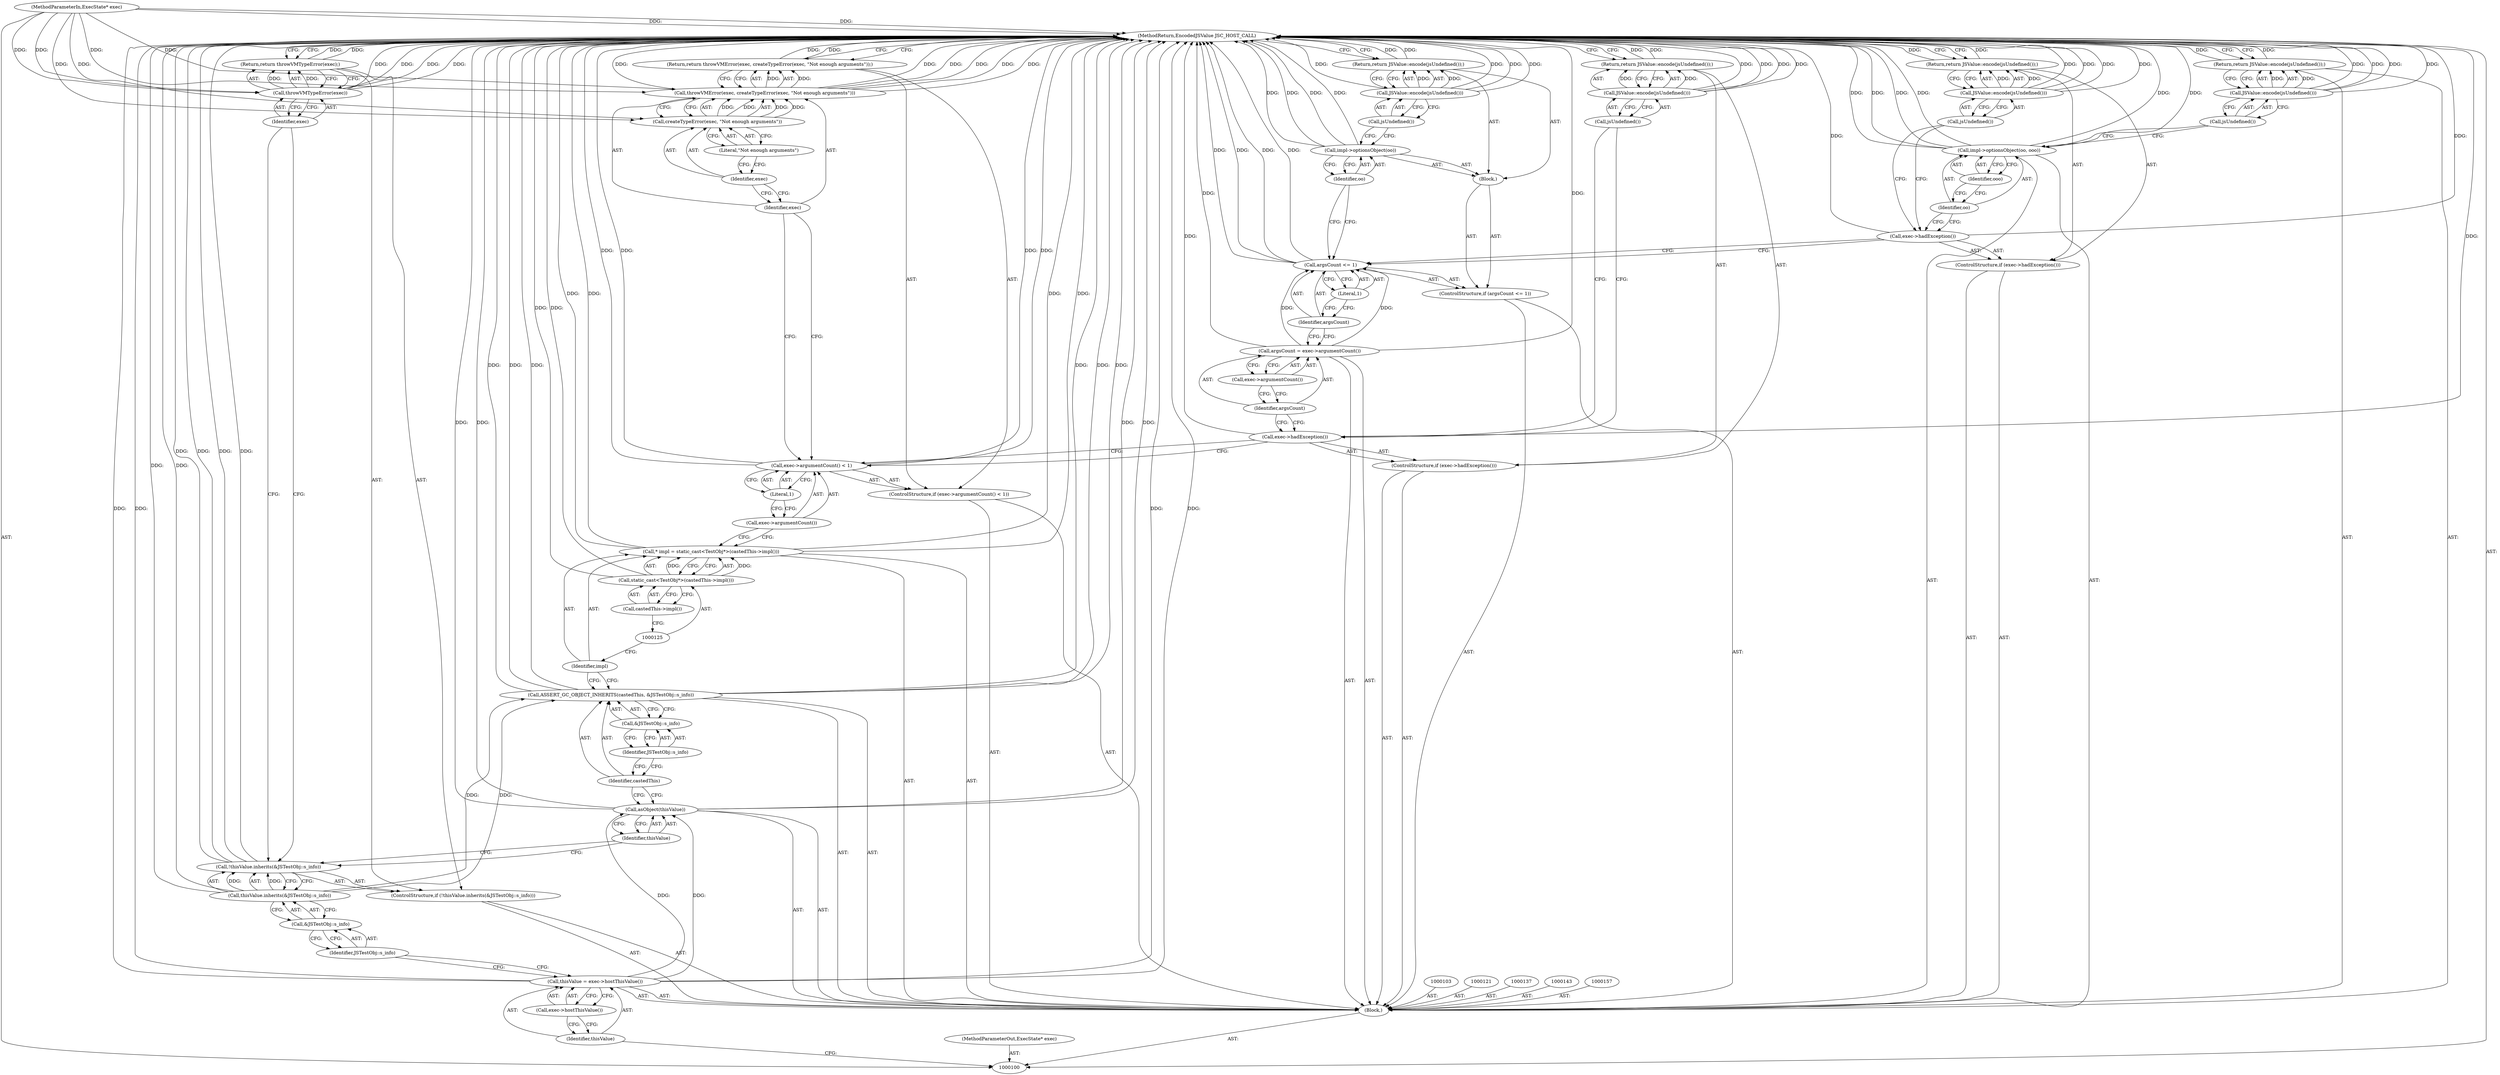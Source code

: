 digraph "1_Chrome_b944f670bb7a8a919daac497a4ea0536c954c201_41" {
"1000169" [label="(MethodReturn,EncodedJSValue JSC_HOST_CALL)"];
"1000101" [label="(MethodParameterIn,ExecState* exec)"];
"1000260" [label="(MethodParameterOut,ExecState* exec)"];
"1000132" [label="(Call,throwVMError(exec, createTypeError(exec, \"Not enough arguments\")))"];
"1000133" [label="(Identifier,exec)"];
"1000134" [label="(Call,createTypeError(exec, \"Not enough arguments\"))"];
"1000135" [label="(Identifier,exec)"];
"1000136" [label="(Literal,\"Not enough arguments\")"];
"1000131" [label="(Return,return throwVMError(exec, createTypeError(exec, \"Not enough arguments\"));)"];
"1000138" [label="(ControlStructure,if (exec->hadException()))"];
"1000139" [label="(Call,exec->hadException())"];
"1000141" [label="(Call,JSValue::encode(jsUndefined()))"];
"1000142" [label="(Call,jsUndefined())"];
"1000140" [label="(Return,return JSValue::encode(jsUndefined());)"];
"1000144" [label="(Call,argsCount = exec->argumentCount())"];
"1000145" [label="(Identifier,argsCount)"];
"1000146" [label="(Call,exec->argumentCount())"];
"1000150" [label="(Literal,1)"];
"1000151" [label="(Block,)"];
"1000147" [label="(ControlStructure,if (argsCount <= 1))"];
"1000148" [label="(Call,argsCount <= 1)"];
"1000149" [label="(Identifier,argsCount)"];
"1000153" [label="(Identifier,oo)"];
"1000152" [label="(Call,impl->optionsObject(oo))"];
"1000155" [label="(Call,JSValue::encode(jsUndefined()))"];
"1000156" [label="(Call,jsUndefined())"];
"1000154" [label="(Return,return JSValue::encode(jsUndefined());)"];
"1000102" [label="(Block,)"];
"1000158" [label="(ControlStructure,if (exec->hadException()))"];
"1000159" [label="(Call,exec->hadException())"];
"1000161" [label="(Call,JSValue::encode(jsUndefined()))"];
"1000162" [label="(Call,jsUndefined())"];
"1000160" [label="(Return,return JSValue::encode(jsUndefined());)"];
"1000164" [label="(Identifier,oo)"];
"1000165" [label="(Identifier,ooo)"];
"1000163" [label="(Call,impl->optionsObject(oo, ooo))"];
"1000167" [label="(Call,JSValue::encode(jsUndefined()))"];
"1000168" [label="(Call,jsUndefined())"];
"1000166" [label="(Return,return JSValue::encode(jsUndefined());)"];
"1000104" [label="(Call,thisValue = exec->hostThisValue())"];
"1000105" [label="(Identifier,thisValue)"];
"1000106" [label="(Call,exec->hostThisValue())"];
"1000110" [label="(Call,&JSTestObj::s_info)"];
"1000111" [label="(Identifier,JSTestObj::s_info)"];
"1000107" [label="(ControlStructure,if (!thisValue.inherits(&JSTestObj::s_info)))"];
"1000108" [label="(Call,!thisValue.inherits(&JSTestObj::s_info))"];
"1000109" [label="(Call,thisValue.inherits(&JSTestObj::s_info))"];
"1000113" [label="(Call,throwVMTypeError(exec))"];
"1000114" [label="(Identifier,exec)"];
"1000112" [label="(Return,return throwVMTypeError(exec);)"];
"1000115" [label="(Call,asObject(thisValue))"];
"1000116" [label="(Identifier,thisValue)"];
"1000118" [label="(Identifier,castedThis)"];
"1000119" [label="(Call,&JSTestObj::s_info)"];
"1000120" [label="(Identifier,JSTestObj::s_info)"];
"1000117" [label="(Call,ASSERT_GC_OBJECT_INHERITS(castedThis, &JSTestObj::s_info))"];
"1000122" [label="(Call,* impl = static_cast<TestObj*>(castedThis->impl()))"];
"1000123" [label="(Identifier,impl)"];
"1000124" [label="(Call,static_cast<TestObj*>(castedThis->impl()))"];
"1000126" [label="(Call,castedThis->impl())"];
"1000130" [label="(Literal,1)"];
"1000127" [label="(ControlStructure,if (exec->argumentCount() < 1))"];
"1000128" [label="(Call,exec->argumentCount() < 1)"];
"1000129" [label="(Call,exec->argumentCount())"];
"1000169" -> "1000100"  [label="AST: "];
"1000169" -> "1000112"  [label="CFG: "];
"1000169" -> "1000131"  [label="CFG: "];
"1000169" -> "1000140"  [label="CFG: "];
"1000169" -> "1000154"  [label="CFG: "];
"1000169" -> "1000160"  [label="CFG: "];
"1000169" -> "1000166"  [label="CFG: "];
"1000141" -> "1000169"  [label="DDG: "];
"1000141" -> "1000169"  [label="DDG: "];
"1000108" -> "1000169"  [label="DDG: "];
"1000108" -> "1000169"  [label="DDG: "];
"1000104" -> "1000169"  [label="DDG: "];
"1000104" -> "1000169"  [label="DDG: "];
"1000113" -> "1000169"  [label="DDG: "];
"1000113" -> "1000169"  [label="DDG: "];
"1000152" -> "1000169"  [label="DDG: "];
"1000152" -> "1000169"  [label="DDG: "];
"1000115" -> "1000169"  [label="DDG: "];
"1000115" -> "1000169"  [label="DDG: "];
"1000117" -> "1000169"  [label="DDG: "];
"1000117" -> "1000169"  [label="DDG: "];
"1000117" -> "1000169"  [label="DDG: "];
"1000132" -> "1000169"  [label="DDG: "];
"1000132" -> "1000169"  [label="DDG: "];
"1000132" -> "1000169"  [label="DDG: "];
"1000159" -> "1000169"  [label="DDG: "];
"1000167" -> "1000169"  [label="DDG: "];
"1000167" -> "1000169"  [label="DDG: "];
"1000163" -> "1000169"  [label="DDG: "];
"1000163" -> "1000169"  [label="DDG: "];
"1000163" -> "1000169"  [label="DDG: "];
"1000124" -> "1000169"  [label="DDG: "];
"1000122" -> "1000169"  [label="DDG: "];
"1000122" -> "1000169"  [label="DDG: "];
"1000139" -> "1000169"  [label="DDG: "];
"1000128" -> "1000169"  [label="DDG: "];
"1000128" -> "1000169"  [label="DDG: "];
"1000155" -> "1000169"  [label="DDG: "];
"1000155" -> "1000169"  [label="DDG: "];
"1000148" -> "1000169"  [label="DDG: "];
"1000148" -> "1000169"  [label="DDG: "];
"1000101" -> "1000169"  [label="DDG: "];
"1000109" -> "1000169"  [label="DDG: "];
"1000161" -> "1000169"  [label="DDG: "];
"1000161" -> "1000169"  [label="DDG: "];
"1000144" -> "1000169"  [label="DDG: "];
"1000131" -> "1000169"  [label="DDG: "];
"1000112" -> "1000169"  [label="DDG: "];
"1000140" -> "1000169"  [label="DDG: "];
"1000166" -> "1000169"  [label="DDG: "];
"1000160" -> "1000169"  [label="DDG: "];
"1000154" -> "1000169"  [label="DDG: "];
"1000101" -> "1000100"  [label="AST: "];
"1000101" -> "1000169"  [label="DDG: "];
"1000101" -> "1000113"  [label="DDG: "];
"1000101" -> "1000132"  [label="DDG: "];
"1000101" -> "1000134"  [label="DDG: "];
"1000260" -> "1000100"  [label="AST: "];
"1000132" -> "1000131"  [label="AST: "];
"1000132" -> "1000134"  [label="CFG: "];
"1000133" -> "1000132"  [label="AST: "];
"1000134" -> "1000132"  [label="AST: "];
"1000131" -> "1000132"  [label="CFG: "];
"1000132" -> "1000169"  [label="DDG: "];
"1000132" -> "1000169"  [label="DDG: "];
"1000132" -> "1000169"  [label="DDG: "];
"1000132" -> "1000131"  [label="DDG: "];
"1000134" -> "1000132"  [label="DDG: "];
"1000134" -> "1000132"  [label="DDG: "];
"1000101" -> "1000132"  [label="DDG: "];
"1000133" -> "1000132"  [label="AST: "];
"1000133" -> "1000128"  [label="CFG: "];
"1000135" -> "1000133"  [label="CFG: "];
"1000134" -> "1000132"  [label="AST: "];
"1000134" -> "1000136"  [label="CFG: "];
"1000135" -> "1000134"  [label="AST: "];
"1000136" -> "1000134"  [label="AST: "];
"1000132" -> "1000134"  [label="CFG: "];
"1000134" -> "1000132"  [label="DDG: "];
"1000134" -> "1000132"  [label="DDG: "];
"1000101" -> "1000134"  [label="DDG: "];
"1000135" -> "1000134"  [label="AST: "];
"1000135" -> "1000133"  [label="CFG: "];
"1000136" -> "1000135"  [label="CFG: "];
"1000136" -> "1000134"  [label="AST: "];
"1000136" -> "1000135"  [label="CFG: "];
"1000134" -> "1000136"  [label="CFG: "];
"1000131" -> "1000127"  [label="AST: "];
"1000131" -> "1000132"  [label="CFG: "];
"1000132" -> "1000131"  [label="AST: "];
"1000169" -> "1000131"  [label="CFG: "];
"1000131" -> "1000169"  [label="DDG: "];
"1000132" -> "1000131"  [label="DDG: "];
"1000138" -> "1000102"  [label="AST: "];
"1000139" -> "1000138"  [label="AST: "];
"1000140" -> "1000138"  [label="AST: "];
"1000139" -> "1000138"  [label="AST: "];
"1000139" -> "1000128"  [label="CFG: "];
"1000142" -> "1000139"  [label="CFG: "];
"1000145" -> "1000139"  [label="CFG: "];
"1000139" -> "1000169"  [label="DDG: "];
"1000141" -> "1000140"  [label="AST: "];
"1000141" -> "1000142"  [label="CFG: "];
"1000142" -> "1000141"  [label="AST: "];
"1000140" -> "1000141"  [label="CFG: "];
"1000141" -> "1000169"  [label="DDG: "];
"1000141" -> "1000169"  [label="DDG: "];
"1000141" -> "1000140"  [label="DDG: "];
"1000142" -> "1000141"  [label="AST: "];
"1000142" -> "1000139"  [label="CFG: "];
"1000141" -> "1000142"  [label="CFG: "];
"1000140" -> "1000138"  [label="AST: "];
"1000140" -> "1000141"  [label="CFG: "];
"1000141" -> "1000140"  [label="AST: "];
"1000169" -> "1000140"  [label="CFG: "];
"1000140" -> "1000169"  [label="DDG: "];
"1000141" -> "1000140"  [label="DDG: "];
"1000144" -> "1000102"  [label="AST: "];
"1000144" -> "1000146"  [label="CFG: "];
"1000145" -> "1000144"  [label="AST: "];
"1000146" -> "1000144"  [label="AST: "];
"1000149" -> "1000144"  [label="CFG: "];
"1000144" -> "1000169"  [label="DDG: "];
"1000144" -> "1000148"  [label="DDG: "];
"1000145" -> "1000144"  [label="AST: "];
"1000145" -> "1000139"  [label="CFG: "];
"1000146" -> "1000145"  [label="CFG: "];
"1000146" -> "1000144"  [label="AST: "];
"1000146" -> "1000145"  [label="CFG: "];
"1000144" -> "1000146"  [label="CFG: "];
"1000150" -> "1000148"  [label="AST: "];
"1000150" -> "1000149"  [label="CFG: "];
"1000148" -> "1000150"  [label="CFG: "];
"1000151" -> "1000147"  [label="AST: "];
"1000152" -> "1000151"  [label="AST: "];
"1000154" -> "1000151"  [label="AST: "];
"1000147" -> "1000102"  [label="AST: "];
"1000148" -> "1000147"  [label="AST: "];
"1000151" -> "1000147"  [label="AST: "];
"1000148" -> "1000147"  [label="AST: "];
"1000148" -> "1000150"  [label="CFG: "];
"1000149" -> "1000148"  [label="AST: "];
"1000150" -> "1000148"  [label="AST: "];
"1000153" -> "1000148"  [label="CFG: "];
"1000159" -> "1000148"  [label="CFG: "];
"1000148" -> "1000169"  [label="DDG: "];
"1000148" -> "1000169"  [label="DDG: "];
"1000144" -> "1000148"  [label="DDG: "];
"1000149" -> "1000148"  [label="AST: "];
"1000149" -> "1000144"  [label="CFG: "];
"1000150" -> "1000149"  [label="CFG: "];
"1000153" -> "1000152"  [label="AST: "];
"1000153" -> "1000148"  [label="CFG: "];
"1000152" -> "1000153"  [label="CFG: "];
"1000152" -> "1000151"  [label="AST: "];
"1000152" -> "1000153"  [label="CFG: "];
"1000153" -> "1000152"  [label="AST: "];
"1000156" -> "1000152"  [label="CFG: "];
"1000152" -> "1000169"  [label="DDG: "];
"1000152" -> "1000169"  [label="DDG: "];
"1000155" -> "1000154"  [label="AST: "];
"1000155" -> "1000156"  [label="CFG: "];
"1000156" -> "1000155"  [label="AST: "];
"1000154" -> "1000155"  [label="CFG: "];
"1000155" -> "1000169"  [label="DDG: "];
"1000155" -> "1000169"  [label="DDG: "];
"1000155" -> "1000154"  [label="DDG: "];
"1000156" -> "1000155"  [label="AST: "];
"1000156" -> "1000152"  [label="CFG: "];
"1000155" -> "1000156"  [label="CFG: "];
"1000154" -> "1000151"  [label="AST: "];
"1000154" -> "1000155"  [label="CFG: "];
"1000155" -> "1000154"  [label="AST: "];
"1000169" -> "1000154"  [label="CFG: "];
"1000154" -> "1000169"  [label="DDG: "];
"1000155" -> "1000154"  [label="DDG: "];
"1000102" -> "1000100"  [label="AST: "];
"1000103" -> "1000102"  [label="AST: "];
"1000104" -> "1000102"  [label="AST: "];
"1000107" -> "1000102"  [label="AST: "];
"1000115" -> "1000102"  [label="AST: "];
"1000117" -> "1000102"  [label="AST: "];
"1000121" -> "1000102"  [label="AST: "];
"1000122" -> "1000102"  [label="AST: "];
"1000127" -> "1000102"  [label="AST: "];
"1000137" -> "1000102"  [label="AST: "];
"1000138" -> "1000102"  [label="AST: "];
"1000143" -> "1000102"  [label="AST: "];
"1000144" -> "1000102"  [label="AST: "];
"1000147" -> "1000102"  [label="AST: "];
"1000157" -> "1000102"  [label="AST: "];
"1000158" -> "1000102"  [label="AST: "];
"1000163" -> "1000102"  [label="AST: "];
"1000166" -> "1000102"  [label="AST: "];
"1000158" -> "1000102"  [label="AST: "];
"1000159" -> "1000158"  [label="AST: "];
"1000160" -> "1000158"  [label="AST: "];
"1000159" -> "1000158"  [label="AST: "];
"1000159" -> "1000148"  [label="CFG: "];
"1000162" -> "1000159"  [label="CFG: "];
"1000164" -> "1000159"  [label="CFG: "];
"1000159" -> "1000169"  [label="DDG: "];
"1000161" -> "1000160"  [label="AST: "];
"1000161" -> "1000162"  [label="CFG: "];
"1000162" -> "1000161"  [label="AST: "];
"1000160" -> "1000161"  [label="CFG: "];
"1000161" -> "1000169"  [label="DDG: "];
"1000161" -> "1000169"  [label="DDG: "];
"1000161" -> "1000160"  [label="DDG: "];
"1000162" -> "1000161"  [label="AST: "];
"1000162" -> "1000159"  [label="CFG: "];
"1000161" -> "1000162"  [label="CFG: "];
"1000160" -> "1000158"  [label="AST: "];
"1000160" -> "1000161"  [label="CFG: "];
"1000161" -> "1000160"  [label="AST: "];
"1000169" -> "1000160"  [label="CFG: "];
"1000160" -> "1000169"  [label="DDG: "];
"1000161" -> "1000160"  [label="DDG: "];
"1000164" -> "1000163"  [label="AST: "];
"1000164" -> "1000159"  [label="CFG: "];
"1000165" -> "1000164"  [label="CFG: "];
"1000165" -> "1000163"  [label="AST: "];
"1000165" -> "1000164"  [label="CFG: "];
"1000163" -> "1000165"  [label="CFG: "];
"1000163" -> "1000102"  [label="AST: "];
"1000163" -> "1000165"  [label="CFG: "];
"1000164" -> "1000163"  [label="AST: "];
"1000165" -> "1000163"  [label="AST: "];
"1000168" -> "1000163"  [label="CFG: "];
"1000163" -> "1000169"  [label="DDG: "];
"1000163" -> "1000169"  [label="DDG: "];
"1000163" -> "1000169"  [label="DDG: "];
"1000167" -> "1000166"  [label="AST: "];
"1000167" -> "1000168"  [label="CFG: "];
"1000168" -> "1000167"  [label="AST: "];
"1000166" -> "1000167"  [label="CFG: "];
"1000167" -> "1000169"  [label="DDG: "];
"1000167" -> "1000169"  [label="DDG: "];
"1000167" -> "1000166"  [label="DDG: "];
"1000168" -> "1000167"  [label="AST: "];
"1000168" -> "1000163"  [label="CFG: "];
"1000167" -> "1000168"  [label="CFG: "];
"1000166" -> "1000102"  [label="AST: "];
"1000166" -> "1000167"  [label="CFG: "];
"1000167" -> "1000166"  [label="AST: "];
"1000169" -> "1000166"  [label="CFG: "];
"1000166" -> "1000169"  [label="DDG: "];
"1000167" -> "1000166"  [label="DDG: "];
"1000104" -> "1000102"  [label="AST: "];
"1000104" -> "1000106"  [label="CFG: "];
"1000105" -> "1000104"  [label="AST: "];
"1000106" -> "1000104"  [label="AST: "];
"1000111" -> "1000104"  [label="CFG: "];
"1000104" -> "1000169"  [label="DDG: "];
"1000104" -> "1000169"  [label="DDG: "];
"1000104" -> "1000115"  [label="DDG: "];
"1000105" -> "1000104"  [label="AST: "];
"1000105" -> "1000100"  [label="CFG: "];
"1000106" -> "1000105"  [label="CFG: "];
"1000106" -> "1000104"  [label="AST: "];
"1000106" -> "1000105"  [label="CFG: "];
"1000104" -> "1000106"  [label="CFG: "];
"1000110" -> "1000109"  [label="AST: "];
"1000110" -> "1000111"  [label="CFG: "];
"1000111" -> "1000110"  [label="AST: "];
"1000109" -> "1000110"  [label="CFG: "];
"1000111" -> "1000110"  [label="AST: "];
"1000111" -> "1000104"  [label="CFG: "];
"1000110" -> "1000111"  [label="CFG: "];
"1000107" -> "1000102"  [label="AST: "];
"1000108" -> "1000107"  [label="AST: "];
"1000112" -> "1000107"  [label="AST: "];
"1000108" -> "1000107"  [label="AST: "];
"1000108" -> "1000109"  [label="CFG: "];
"1000109" -> "1000108"  [label="AST: "];
"1000114" -> "1000108"  [label="CFG: "];
"1000116" -> "1000108"  [label="CFG: "];
"1000108" -> "1000169"  [label="DDG: "];
"1000108" -> "1000169"  [label="DDG: "];
"1000109" -> "1000108"  [label="DDG: "];
"1000109" -> "1000108"  [label="AST: "];
"1000109" -> "1000110"  [label="CFG: "];
"1000110" -> "1000109"  [label="AST: "];
"1000108" -> "1000109"  [label="CFG: "];
"1000109" -> "1000169"  [label="DDG: "];
"1000109" -> "1000108"  [label="DDG: "];
"1000109" -> "1000117"  [label="DDG: "];
"1000113" -> "1000112"  [label="AST: "];
"1000113" -> "1000114"  [label="CFG: "];
"1000114" -> "1000113"  [label="AST: "];
"1000112" -> "1000113"  [label="CFG: "];
"1000113" -> "1000169"  [label="DDG: "];
"1000113" -> "1000169"  [label="DDG: "];
"1000113" -> "1000112"  [label="DDG: "];
"1000101" -> "1000113"  [label="DDG: "];
"1000114" -> "1000113"  [label="AST: "];
"1000114" -> "1000108"  [label="CFG: "];
"1000113" -> "1000114"  [label="CFG: "];
"1000112" -> "1000107"  [label="AST: "];
"1000112" -> "1000113"  [label="CFG: "];
"1000113" -> "1000112"  [label="AST: "];
"1000169" -> "1000112"  [label="CFG: "];
"1000112" -> "1000169"  [label="DDG: "];
"1000113" -> "1000112"  [label="DDG: "];
"1000115" -> "1000102"  [label="AST: "];
"1000115" -> "1000116"  [label="CFG: "];
"1000116" -> "1000115"  [label="AST: "];
"1000118" -> "1000115"  [label="CFG: "];
"1000115" -> "1000169"  [label="DDG: "];
"1000115" -> "1000169"  [label="DDG: "];
"1000104" -> "1000115"  [label="DDG: "];
"1000116" -> "1000115"  [label="AST: "];
"1000116" -> "1000108"  [label="CFG: "];
"1000115" -> "1000116"  [label="CFG: "];
"1000118" -> "1000117"  [label="AST: "];
"1000118" -> "1000115"  [label="CFG: "];
"1000120" -> "1000118"  [label="CFG: "];
"1000119" -> "1000117"  [label="AST: "];
"1000119" -> "1000120"  [label="CFG: "];
"1000120" -> "1000119"  [label="AST: "];
"1000117" -> "1000119"  [label="CFG: "];
"1000120" -> "1000119"  [label="AST: "];
"1000120" -> "1000118"  [label="CFG: "];
"1000119" -> "1000120"  [label="CFG: "];
"1000117" -> "1000102"  [label="AST: "];
"1000117" -> "1000119"  [label="CFG: "];
"1000118" -> "1000117"  [label="AST: "];
"1000119" -> "1000117"  [label="AST: "];
"1000123" -> "1000117"  [label="CFG: "];
"1000117" -> "1000169"  [label="DDG: "];
"1000117" -> "1000169"  [label="DDG: "];
"1000117" -> "1000169"  [label="DDG: "];
"1000109" -> "1000117"  [label="DDG: "];
"1000122" -> "1000102"  [label="AST: "];
"1000122" -> "1000124"  [label="CFG: "];
"1000123" -> "1000122"  [label="AST: "];
"1000124" -> "1000122"  [label="AST: "];
"1000129" -> "1000122"  [label="CFG: "];
"1000122" -> "1000169"  [label="DDG: "];
"1000122" -> "1000169"  [label="DDG: "];
"1000124" -> "1000122"  [label="DDG: "];
"1000123" -> "1000122"  [label="AST: "];
"1000123" -> "1000117"  [label="CFG: "];
"1000125" -> "1000123"  [label="CFG: "];
"1000124" -> "1000122"  [label="AST: "];
"1000124" -> "1000126"  [label="CFG: "];
"1000125" -> "1000124"  [label="AST: "];
"1000126" -> "1000124"  [label="AST: "];
"1000122" -> "1000124"  [label="CFG: "];
"1000124" -> "1000169"  [label="DDG: "];
"1000124" -> "1000122"  [label="DDG: "];
"1000126" -> "1000124"  [label="AST: "];
"1000126" -> "1000125"  [label="CFG: "];
"1000124" -> "1000126"  [label="CFG: "];
"1000130" -> "1000128"  [label="AST: "];
"1000130" -> "1000129"  [label="CFG: "];
"1000128" -> "1000130"  [label="CFG: "];
"1000127" -> "1000102"  [label="AST: "];
"1000128" -> "1000127"  [label="AST: "];
"1000131" -> "1000127"  [label="AST: "];
"1000128" -> "1000127"  [label="AST: "];
"1000128" -> "1000130"  [label="CFG: "];
"1000129" -> "1000128"  [label="AST: "];
"1000130" -> "1000128"  [label="AST: "];
"1000133" -> "1000128"  [label="CFG: "];
"1000139" -> "1000128"  [label="CFG: "];
"1000128" -> "1000169"  [label="DDG: "];
"1000128" -> "1000169"  [label="DDG: "];
"1000129" -> "1000128"  [label="AST: "];
"1000129" -> "1000122"  [label="CFG: "];
"1000130" -> "1000129"  [label="CFG: "];
}
